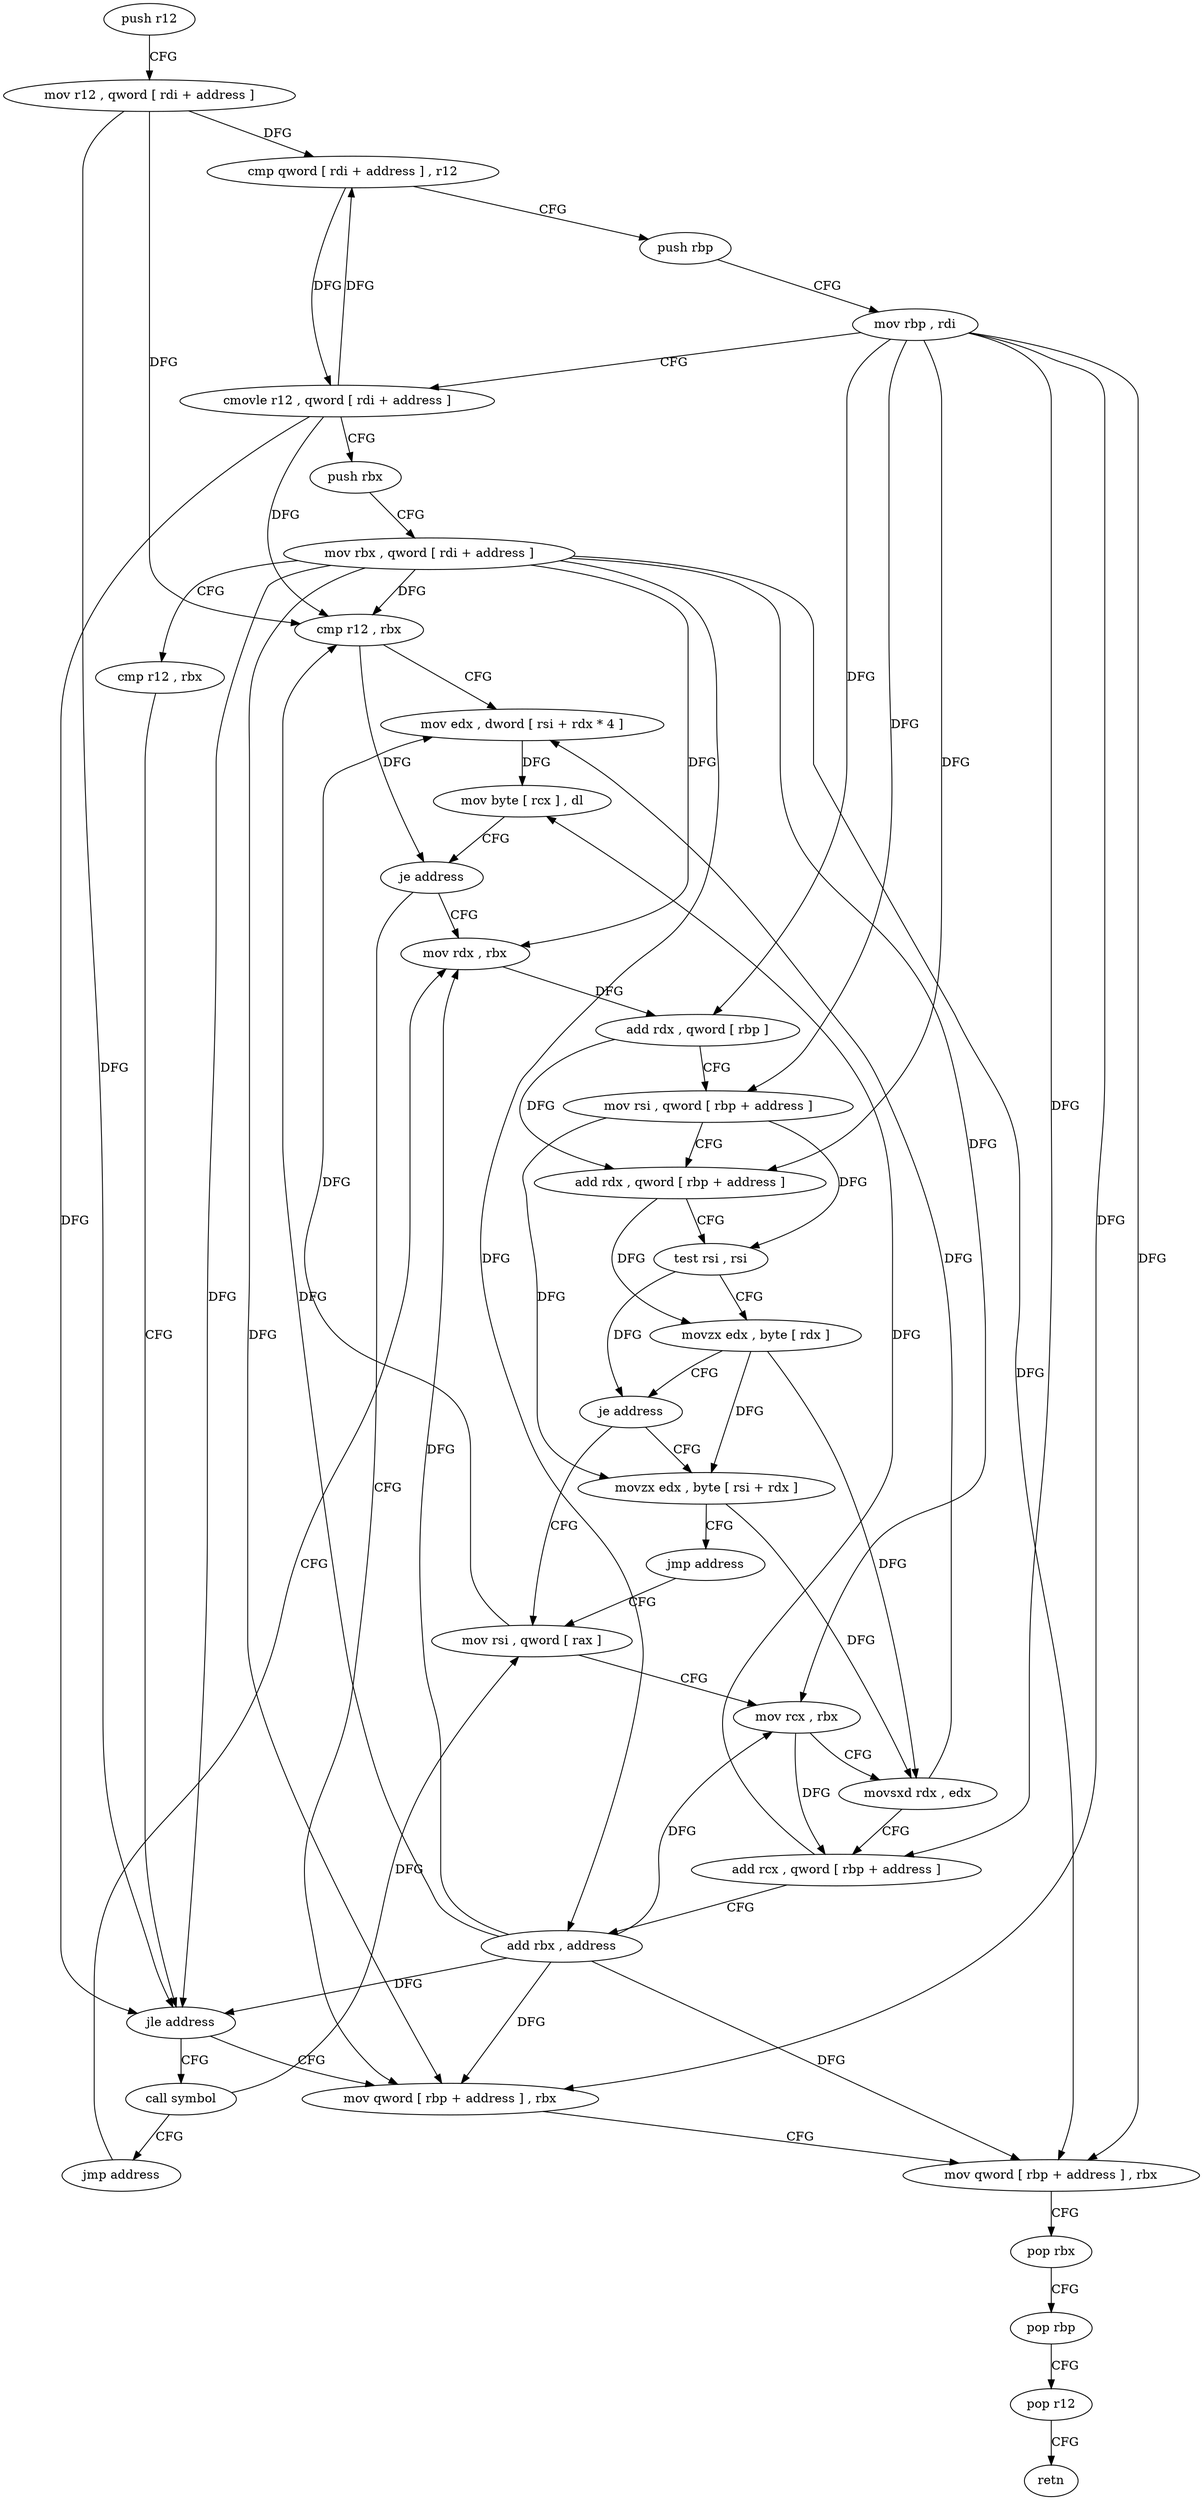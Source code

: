 digraph "func" {
"4325040" [label = "push r12" ]
"4325042" [label = "mov r12 , qword [ rdi + address ]" ]
"4325046" [label = "cmp qword [ rdi + address ] , r12" ]
"4325050" [label = "push rbp" ]
"4325051" [label = "mov rbp , rdi" ]
"4325054" [label = "cmovle r12 , qword [ rdi + address ]" ]
"4325059" [label = "push rbx" ]
"4325060" [label = "mov rbx , qword [ rdi + address ]" ]
"4325064" [label = "cmp r12 , rbx" ]
"4325067" [label = "jle address" ]
"4325136" [label = "mov qword [ rbp + address ] , rbx" ]
"4325069" [label = "call symbol" ]
"4325140" [label = "mov qword [ rbp + address ] , rbx" ]
"4325144" [label = "pop rbx" ]
"4325145" [label = "pop rbp" ]
"4325146" [label = "pop r12" ]
"4325148" [label = "retn" ]
"4325074" [label = "jmp address" ]
"4325107" [label = "mov rdx , rbx" ]
"4325110" [label = "add rdx , qword [ rbp ]" ]
"4325114" [label = "mov rsi , qword [ rbp + address ]" ]
"4325118" [label = "add rdx , qword [ rbp + address ]" ]
"4325122" [label = "test rsi , rsi" ]
"4325125" [label = "movzx edx , byte [ rdx ]" ]
"4325128" [label = "je address" ]
"4325080" [label = "mov rsi , qword [ rax ]" ]
"4325130" [label = "movzx edx , byte [ rsi + rdx ]" ]
"4325083" [label = "mov rcx , rbx" ]
"4325086" [label = "movsxd rdx , edx" ]
"4325089" [label = "add rcx , qword [ rbp + address ]" ]
"4325093" [label = "add rbx , address" ]
"4325097" [label = "cmp r12 , rbx" ]
"4325100" [label = "mov edx , dword [ rsi + rdx * 4 ]" ]
"4325103" [label = "mov byte [ rcx ] , dl" ]
"4325105" [label = "je address" ]
"4325134" [label = "jmp address" ]
"4325040" -> "4325042" [ label = "CFG" ]
"4325042" -> "4325046" [ label = "DFG" ]
"4325042" -> "4325067" [ label = "DFG" ]
"4325042" -> "4325097" [ label = "DFG" ]
"4325046" -> "4325050" [ label = "CFG" ]
"4325046" -> "4325054" [ label = "DFG" ]
"4325050" -> "4325051" [ label = "CFG" ]
"4325051" -> "4325054" [ label = "CFG" ]
"4325051" -> "4325136" [ label = "DFG" ]
"4325051" -> "4325140" [ label = "DFG" ]
"4325051" -> "4325110" [ label = "DFG" ]
"4325051" -> "4325114" [ label = "DFG" ]
"4325051" -> "4325118" [ label = "DFG" ]
"4325051" -> "4325089" [ label = "DFG" ]
"4325054" -> "4325059" [ label = "CFG" ]
"4325054" -> "4325046" [ label = "DFG" ]
"4325054" -> "4325067" [ label = "DFG" ]
"4325054" -> "4325097" [ label = "DFG" ]
"4325059" -> "4325060" [ label = "CFG" ]
"4325060" -> "4325064" [ label = "CFG" ]
"4325060" -> "4325067" [ label = "DFG" ]
"4325060" -> "4325136" [ label = "DFG" ]
"4325060" -> "4325140" [ label = "DFG" ]
"4325060" -> "4325107" [ label = "DFG" ]
"4325060" -> "4325083" [ label = "DFG" ]
"4325060" -> "4325093" [ label = "DFG" ]
"4325060" -> "4325097" [ label = "DFG" ]
"4325064" -> "4325067" [ label = "CFG" ]
"4325067" -> "4325136" [ label = "CFG" ]
"4325067" -> "4325069" [ label = "CFG" ]
"4325136" -> "4325140" [ label = "CFG" ]
"4325069" -> "4325074" [ label = "CFG" ]
"4325069" -> "4325080" [ label = "DFG" ]
"4325140" -> "4325144" [ label = "CFG" ]
"4325144" -> "4325145" [ label = "CFG" ]
"4325145" -> "4325146" [ label = "CFG" ]
"4325146" -> "4325148" [ label = "CFG" ]
"4325074" -> "4325107" [ label = "CFG" ]
"4325107" -> "4325110" [ label = "DFG" ]
"4325110" -> "4325114" [ label = "CFG" ]
"4325110" -> "4325118" [ label = "DFG" ]
"4325114" -> "4325118" [ label = "CFG" ]
"4325114" -> "4325122" [ label = "DFG" ]
"4325114" -> "4325130" [ label = "DFG" ]
"4325118" -> "4325122" [ label = "CFG" ]
"4325118" -> "4325125" [ label = "DFG" ]
"4325122" -> "4325125" [ label = "CFG" ]
"4325122" -> "4325128" [ label = "DFG" ]
"4325125" -> "4325128" [ label = "CFG" ]
"4325125" -> "4325086" [ label = "DFG" ]
"4325125" -> "4325130" [ label = "DFG" ]
"4325128" -> "4325080" [ label = "CFG" ]
"4325128" -> "4325130" [ label = "CFG" ]
"4325080" -> "4325083" [ label = "CFG" ]
"4325080" -> "4325100" [ label = "DFG" ]
"4325130" -> "4325134" [ label = "CFG" ]
"4325130" -> "4325086" [ label = "DFG" ]
"4325083" -> "4325086" [ label = "CFG" ]
"4325083" -> "4325089" [ label = "DFG" ]
"4325086" -> "4325089" [ label = "CFG" ]
"4325086" -> "4325100" [ label = "DFG" ]
"4325089" -> "4325093" [ label = "CFG" ]
"4325089" -> "4325103" [ label = "DFG" ]
"4325093" -> "4325097" [ label = "DFG" ]
"4325093" -> "4325067" [ label = "DFG" ]
"4325093" -> "4325136" [ label = "DFG" ]
"4325093" -> "4325140" [ label = "DFG" ]
"4325093" -> "4325107" [ label = "DFG" ]
"4325093" -> "4325083" [ label = "DFG" ]
"4325097" -> "4325100" [ label = "CFG" ]
"4325097" -> "4325105" [ label = "DFG" ]
"4325100" -> "4325103" [ label = "DFG" ]
"4325103" -> "4325105" [ label = "CFG" ]
"4325105" -> "4325136" [ label = "CFG" ]
"4325105" -> "4325107" [ label = "CFG" ]
"4325134" -> "4325080" [ label = "CFG" ]
}
